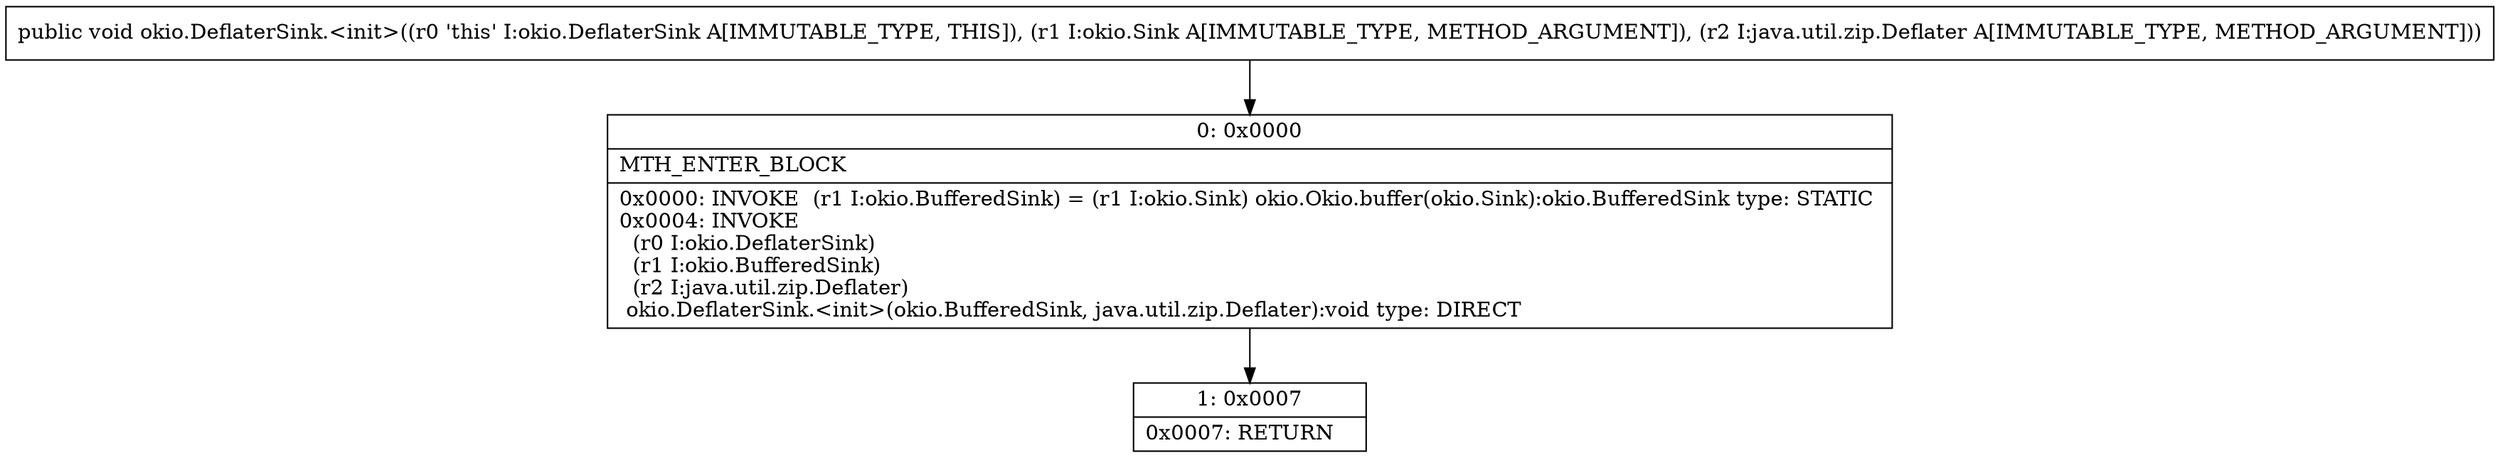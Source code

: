 digraph "CFG forokio.DeflaterSink.\<init\>(Lokio\/Sink;Ljava\/util\/zip\/Deflater;)V" {
Node_0 [shape=record,label="{0\:\ 0x0000|MTH_ENTER_BLOCK\l|0x0000: INVOKE  (r1 I:okio.BufferedSink) = (r1 I:okio.Sink) okio.Okio.buffer(okio.Sink):okio.BufferedSink type: STATIC \l0x0004: INVOKE  \l  (r0 I:okio.DeflaterSink)\l  (r1 I:okio.BufferedSink)\l  (r2 I:java.util.zip.Deflater)\l okio.DeflaterSink.\<init\>(okio.BufferedSink, java.util.zip.Deflater):void type: DIRECT \l}"];
Node_1 [shape=record,label="{1\:\ 0x0007|0x0007: RETURN   \l}"];
MethodNode[shape=record,label="{public void okio.DeflaterSink.\<init\>((r0 'this' I:okio.DeflaterSink A[IMMUTABLE_TYPE, THIS]), (r1 I:okio.Sink A[IMMUTABLE_TYPE, METHOD_ARGUMENT]), (r2 I:java.util.zip.Deflater A[IMMUTABLE_TYPE, METHOD_ARGUMENT])) }"];
MethodNode -> Node_0;
Node_0 -> Node_1;
}


